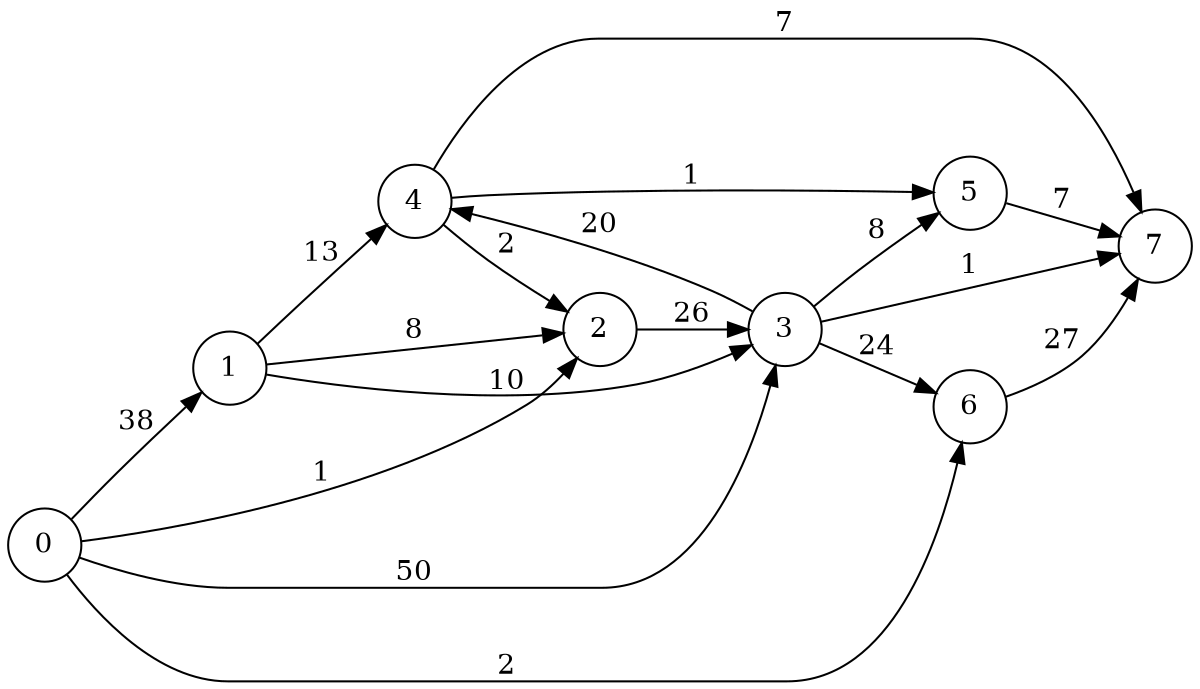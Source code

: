 digraph finite_state_machine {
	rankdir=LR;
	size="8,5"
	node [shape = circle];
	4 -> 2 [ label = "2" ];
	4 -> 7 [ label = "7" ];
	4 -> 5 [ label = "1" ];
	3 -> 6 [ label = "24" ];
	3 -> 7 [ label = "1" ];
	3 -> 4 [ label = "20" ];
	3 -> 5 [ label = "8" ];
	6 -> 7 [ label = "27" ];
	5 -> 7 [ label = "7" ];
	1 -> 2 [ label = "8" ];
	1 -> 3 [ label = "10" ];
	1 -> 4 [ label = "13" ];
	2 -> 3 [ label = "26" ];
	0 -> 6 [ label = "2" ];
	0 -> 1 [ label = "38" ];
	0 -> 2 [ label = "1" ];
	0 -> 3 [ label = "50" ];
}
